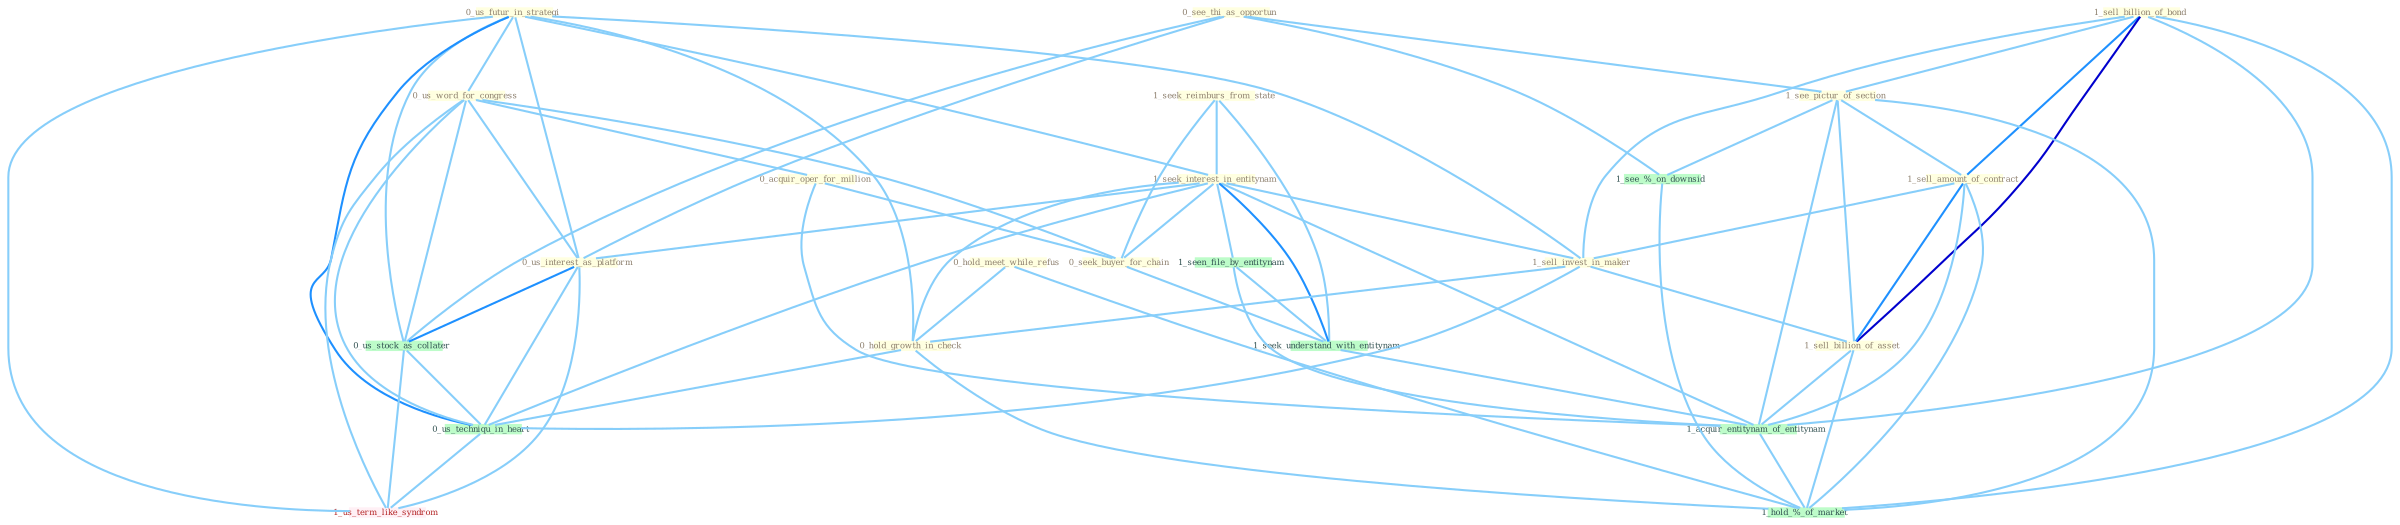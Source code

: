 Graph G{ 
    node
    [shape=polygon,style=filled,width=.5,height=.06,color="#BDFCC9",fixedsize=true,fontsize=4,
    fontcolor="#2f4f4f"];
    {node
    [color="#ffffe0", fontcolor="#8b7d6b"] "0_us_futur_in_strategi " "0_us_word_for_congress " "1_sell_billion_of_bond " "1_seek_reimburs_from_state " "0_acquir_oper_for_million " "1_seek_interest_in_entitynam " "0_see_thi_as_opportun " "1_see_pictur_of_section " "0_hold_meet_while_refus " "0_us_interest_as_platform " "1_sell_amount_of_contract " "0_seek_buyer_for_chain " "1_sell_invest_in_maker " "1_sell_billion_of_asset " "0_hold_growth_in_check "}
{node [color="#fff0f5", fontcolor="#b22222"] "1_us_term_like_syndrom "}
edge [color="#B0E2FF"];

	"0_us_futur_in_strategi " -- "0_us_word_for_congress " [w="1", color="#87cefa" ];
	"0_us_futur_in_strategi " -- "1_seek_interest_in_entitynam " [w="1", color="#87cefa" ];
	"0_us_futur_in_strategi " -- "0_us_interest_as_platform " [w="1", color="#87cefa" ];
	"0_us_futur_in_strategi " -- "1_sell_invest_in_maker " [w="1", color="#87cefa" ];
	"0_us_futur_in_strategi " -- "0_hold_growth_in_check " [w="1", color="#87cefa" ];
	"0_us_futur_in_strategi " -- "0_us_stock_as_collater " [w="1", color="#87cefa" ];
	"0_us_futur_in_strategi " -- "0_us_techniqu_in_heart " [w="2", color="#1e90ff" , len=0.8];
	"0_us_futur_in_strategi " -- "1_us_term_like_syndrom " [w="1", color="#87cefa" ];
	"0_us_word_for_congress " -- "0_acquir_oper_for_million " [w="1", color="#87cefa" ];
	"0_us_word_for_congress " -- "0_us_interest_as_platform " [w="1", color="#87cefa" ];
	"0_us_word_for_congress " -- "0_seek_buyer_for_chain " [w="1", color="#87cefa" ];
	"0_us_word_for_congress " -- "0_us_stock_as_collater " [w="1", color="#87cefa" ];
	"0_us_word_for_congress " -- "0_us_techniqu_in_heart " [w="1", color="#87cefa" ];
	"0_us_word_for_congress " -- "1_us_term_like_syndrom " [w="1", color="#87cefa" ];
	"1_sell_billion_of_bond " -- "1_see_pictur_of_section " [w="1", color="#87cefa" ];
	"1_sell_billion_of_bond " -- "1_sell_amount_of_contract " [w="2", color="#1e90ff" , len=0.8];
	"1_sell_billion_of_bond " -- "1_sell_invest_in_maker " [w="1", color="#87cefa" ];
	"1_sell_billion_of_bond " -- "1_sell_billion_of_asset " [w="3", color="#0000cd" , len=0.6];
	"1_sell_billion_of_bond " -- "1_acquir_entitynam_of_entitynam " [w="1", color="#87cefa" ];
	"1_sell_billion_of_bond " -- "1_hold_%_of_market " [w="1", color="#87cefa" ];
	"1_seek_reimburs_from_state " -- "1_seek_interest_in_entitynam " [w="1", color="#87cefa" ];
	"1_seek_reimburs_from_state " -- "0_seek_buyer_for_chain " [w="1", color="#87cefa" ];
	"1_seek_reimburs_from_state " -- "1_seek_understand_with_entitynam " [w="1", color="#87cefa" ];
	"0_acquir_oper_for_million " -- "0_seek_buyer_for_chain " [w="1", color="#87cefa" ];
	"0_acquir_oper_for_million " -- "1_acquir_entitynam_of_entitynam " [w="1", color="#87cefa" ];
	"1_seek_interest_in_entitynam " -- "0_us_interest_as_platform " [w="1", color="#87cefa" ];
	"1_seek_interest_in_entitynam " -- "0_seek_buyer_for_chain " [w="1", color="#87cefa" ];
	"1_seek_interest_in_entitynam " -- "1_sell_invest_in_maker " [w="1", color="#87cefa" ];
	"1_seek_interest_in_entitynam " -- "0_hold_growth_in_check " [w="1", color="#87cefa" ];
	"1_seek_interest_in_entitynam " -- "1_seen_file_by_entitynam " [w="1", color="#87cefa" ];
	"1_seek_interest_in_entitynam " -- "1_seek_understand_with_entitynam " [w="2", color="#1e90ff" , len=0.8];
	"1_seek_interest_in_entitynam " -- "1_acquir_entitynam_of_entitynam " [w="1", color="#87cefa" ];
	"1_seek_interest_in_entitynam " -- "0_us_techniqu_in_heart " [w="1", color="#87cefa" ];
	"0_see_thi_as_opportun " -- "1_see_pictur_of_section " [w="1", color="#87cefa" ];
	"0_see_thi_as_opportun " -- "0_us_interest_as_platform " [w="1", color="#87cefa" ];
	"0_see_thi_as_opportun " -- "0_us_stock_as_collater " [w="1", color="#87cefa" ];
	"0_see_thi_as_opportun " -- "1_see_%_on_downsid " [w="1", color="#87cefa" ];
	"1_see_pictur_of_section " -- "1_sell_amount_of_contract " [w="1", color="#87cefa" ];
	"1_see_pictur_of_section " -- "1_sell_billion_of_asset " [w="1", color="#87cefa" ];
	"1_see_pictur_of_section " -- "1_acquir_entitynam_of_entitynam " [w="1", color="#87cefa" ];
	"1_see_pictur_of_section " -- "1_see_%_on_downsid " [w="1", color="#87cefa" ];
	"1_see_pictur_of_section " -- "1_hold_%_of_market " [w="1", color="#87cefa" ];
	"0_hold_meet_while_refus " -- "0_hold_growth_in_check " [w="1", color="#87cefa" ];
	"0_hold_meet_while_refus " -- "1_hold_%_of_market " [w="1", color="#87cefa" ];
	"0_us_interest_as_platform " -- "0_us_stock_as_collater " [w="2", color="#1e90ff" , len=0.8];
	"0_us_interest_as_platform " -- "0_us_techniqu_in_heart " [w="1", color="#87cefa" ];
	"0_us_interest_as_platform " -- "1_us_term_like_syndrom " [w="1", color="#87cefa" ];
	"1_sell_amount_of_contract " -- "1_sell_invest_in_maker " [w="1", color="#87cefa" ];
	"1_sell_amount_of_contract " -- "1_sell_billion_of_asset " [w="2", color="#1e90ff" , len=0.8];
	"1_sell_amount_of_contract " -- "1_acquir_entitynam_of_entitynam " [w="1", color="#87cefa" ];
	"1_sell_amount_of_contract " -- "1_hold_%_of_market " [w="1", color="#87cefa" ];
	"0_seek_buyer_for_chain " -- "1_seek_understand_with_entitynam " [w="1", color="#87cefa" ];
	"1_sell_invest_in_maker " -- "1_sell_billion_of_asset " [w="1", color="#87cefa" ];
	"1_sell_invest_in_maker " -- "0_hold_growth_in_check " [w="1", color="#87cefa" ];
	"1_sell_invest_in_maker " -- "0_us_techniqu_in_heart " [w="1", color="#87cefa" ];
	"1_sell_billion_of_asset " -- "1_acquir_entitynam_of_entitynam " [w="1", color="#87cefa" ];
	"1_sell_billion_of_asset " -- "1_hold_%_of_market " [w="1", color="#87cefa" ];
	"0_hold_growth_in_check " -- "0_us_techniqu_in_heart " [w="1", color="#87cefa" ];
	"0_hold_growth_in_check " -- "1_hold_%_of_market " [w="1", color="#87cefa" ];
	"1_seen_file_by_entitynam " -- "1_seek_understand_with_entitynam " [w="1", color="#87cefa" ];
	"1_seen_file_by_entitynam " -- "1_acquir_entitynam_of_entitynam " [w="1", color="#87cefa" ];
	"0_us_stock_as_collater " -- "0_us_techniqu_in_heart " [w="1", color="#87cefa" ];
	"0_us_stock_as_collater " -- "1_us_term_like_syndrom " [w="1", color="#87cefa" ];
	"1_seek_understand_with_entitynam " -- "1_acquir_entitynam_of_entitynam " [w="1", color="#87cefa" ];
	"1_acquir_entitynam_of_entitynam " -- "1_hold_%_of_market " [w="1", color="#87cefa" ];
	"0_us_techniqu_in_heart " -- "1_us_term_like_syndrom " [w="1", color="#87cefa" ];
	"1_see_%_on_downsid " -- "1_hold_%_of_market " [w="1", color="#87cefa" ];
}